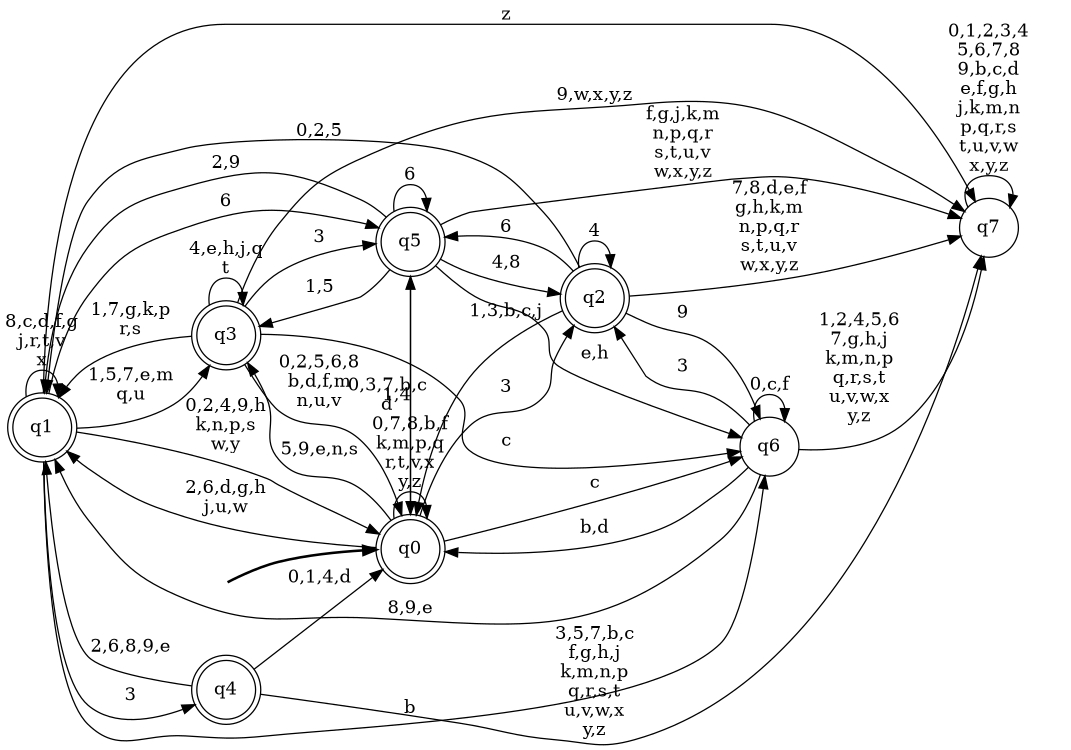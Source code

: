 digraph BlueStar {
__start0 [style = invis, shape = none, label = "", width = 0, height = 0];

rankdir=LR;
size="8,5";

s0 [style="rounded,filled", color="black", fillcolor="white" shape="doublecircle", label="q0"];
s1 [style="rounded,filled", color="black", fillcolor="white" shape="doublecircle", label="q1"];
s2 [style="rounded,filled", color="black", fillcolor="white" shape="doublecircle", label="q2"];
s3 [style="rounded,filled", color="black", fillcolor="white" shape="doublecircle", label="q3"];
s4 [style="rounded,filled", color="black", fillcolor="white" shape="doublecircle", label="q4"];
s5 [style="rounded,filled", color="black", fillcolor="white" shape="doublecircle", label="q5"];
s6 [style="filled", color="black", fillcolor="white" shape="circle", label="q6"];
s7 [style="filled", color="black", fillcolor="white" shape="circle", label="q7"];
subgraph cluster_main { 
	graph [pad=".75", ranksep="0.15", nodesep="0.15"];
	 style=invis; 
	__start0 -> s0 [penwidth=2];
}
s0 -> s0 [label="0,7,8,b,f\nk,m,p,q\nr,t,v,x\ny,z"];
s0 -> s1 [label="2,6,d,g,h\nj,u,w"];
s0 -> s2 [label="3"];
s0 -> s3 [label="5,9,e,n,s"];
s0 -> s5 [label="1,4"];
s0 -> s6 [label="c"];
s1 -> s0 [label="0,2,4,9,h\nk,n,p,s\nw,y"];
s1 -> s1 [label="8,c,d,f,g\nj,r,t,v\nx"];
s1 -> s3 [label="1,5,7,e,m\nq,u"];
s1 -> s4 [label="3"];
s1 -> s5 [label="6"];
s1 -> s6 [label="b"];
s1 -> s7 [label="z"];
s2 -> s0 [label="1,3,b,c,j"];
s2 -> s1 [label="0,2,5"];
s2 -> s2 [label="4"];
s2 -> s5 [label="6"];
s2 -> s6 [label="9"];
s2 -> s7 [label="7,8,d,e,f\ng,h,k,m\nn,p,q,r\ns,t,u,v\nw,x,y,z"];
s3 -> s0 [label="0,2,5,6,8\nb,d,f,m\nn,u,v"];
s3 -> s1 [label="1,7,g,k,p\nr,s"];
s3 -> s3 [label="4,e,h,j,q\nt"];
s3 -> s5 [label="3"];
s3 -> s6 [label="c"];
s3 -> s7 [label="9,w,x,y,z"];
s4 -> s0 [label="0,1,4,d"];
s4 -> s1 [label="2,6,8,9,e"];
s4 -> s7 [label="3,5,7,b,c\nf,g,h,j\nk,m,n,p\nq,r,s,t\nu,v,w,x\ny,z"];
s5 -> s0 [label="0,3,7,b,c\nd"];
s5 -> s1 [label="2,9"];
s5 -> s2 [label="4,8"];
s5 -> s3 [label="1,5"];
s5 -> s5 [label="6"];
s5 -> s6 [label="e,h"];
s5 -> s7 [label="f,g,j,k,m\nn,p,q,r\ns,t,u,v\nw,x,y,z"];
s6 -> s0 [label="b,d"];
s6 -> s1 [label="8,9,e"];
s6 -> s2 [label="3"];
s6 -> s6 [label="0,c,f"];
s6 -> s7 [label="1,2,4,5,6\n7,g,h,j\nk,m,n,p\nq,r,s,t\nu,v,w,x\ny,z"];
s7 -> s7 [label="0,1,2,3,4\n5,6,7,8\n9,b,c,d\ne,f,g,h\nj,k,m,n\np,q,r,s\nt,u,v,w\nx,y,z"];

}